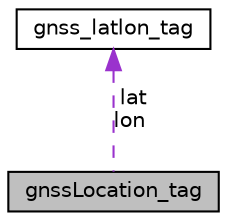 digraph "gnssLocation_tag"
{
 // LATEX_PDF_SIZE
  edge [fontname="Helvetica",fontsize="10",labelfontname="Helvetica",labelfontsize="10"];
  node [fontname="Helvetica",fontsize="10",shape=record];
  Node1 [label="gnssLocation_tag",height=0.2,width=0.4,color="black", fillcolor="grey75", style="filled", fontcolor="black",tooltip=" "];
  Node2 -> Node1 [dir="back",color="darkorchid3",fontsize="10",style="dashed",label=" lat\nlon" ,fontname="Helvetica"];
  Node2 [label="gnss_latlon_tag",height=0.2,width=0.4,color="black", fillcolor="white", style="filled",URL="$structgnss__latlon__tag.html",tooltip=" "];
}

